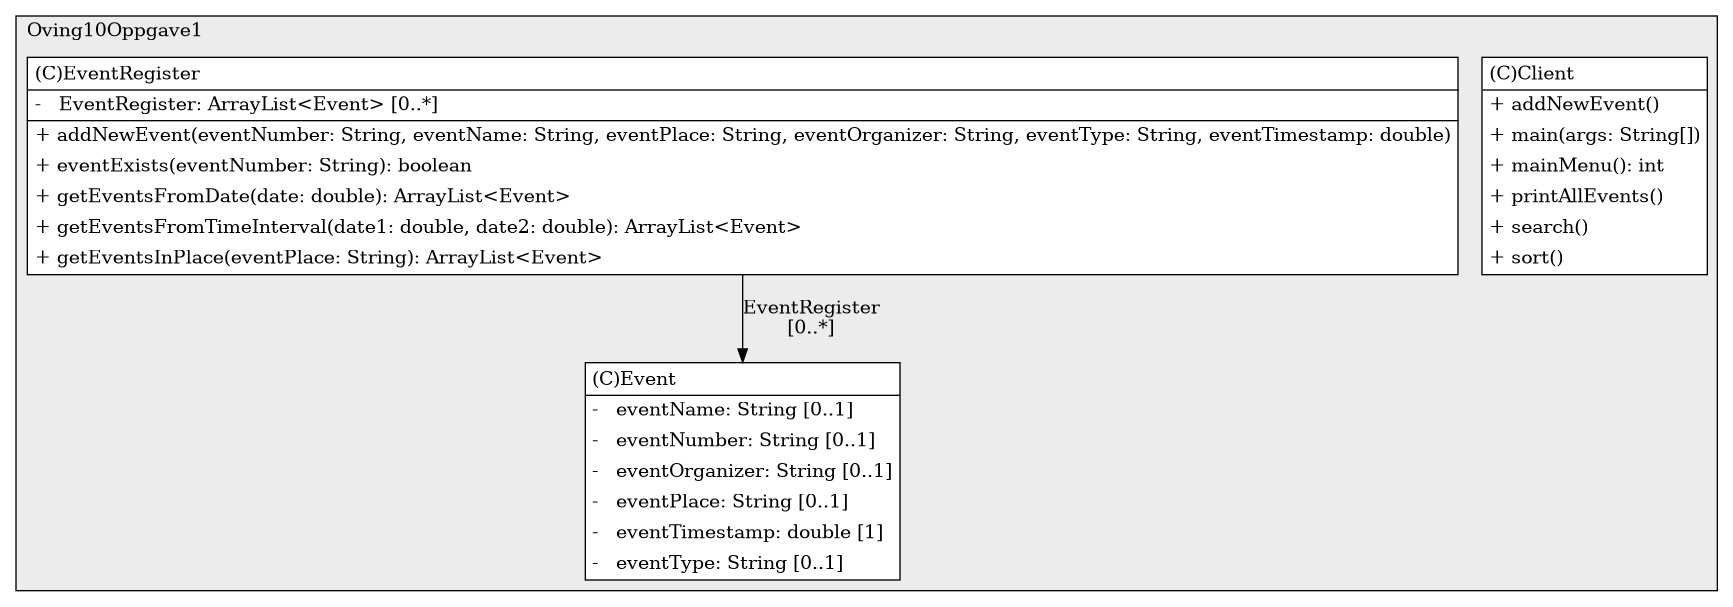 @startuml

/' diagram meta data start
config=StructureConfiguration;
{
  "projectClassification": {
    "searchMode": "OpenProject", // OpenProject, AllProjects
    "includedProjects": "",
    "pathEndKeywords": "*.impl",
    "isClientPath": "",
    "isClientName": "",
    "isTestPath": "",
    "isTestName": "",
    "isMappingPath": "",
    "isMappingName": "",
    "isDataAccessPath": "",
    "isDataAccessName": "",
    "isDataStructurePath": "",
    "isDataStructureName": "",
    "isInterfaceStructuresPath": "",
    "isInterfaceStructuresName": "",
    "isEntryPointPath": "",
    "isEntryPointName": "",
    "treatFinalFieldsAsMandatory": false
  },
  "graphRestriction": {
    "classPackageExcludeFilter": "",
    "classPackageIncludeFilter": "Oving10Oppgave1",
    "classNameExcludeFilter": "",
    "classNameIncludeFilter": "",
    "methodNameExcludeFilter": "",
    "methodNameIncludeFilter": "",
    "removeByInheritance": "", // inheritance/annotation based filtering is done in a second step
    "removeByAnnotation": "",
    "removeByClassPackage": "", // cleanup the graph after inheritance/annotation based filtering is done
    "removeByClassName": "",
    "cutMappings": false,
    "cutEnum": true,
    "cutTests": true,
    "cutClient": true,
    "cutDataAccess": true,
    "cutInterfaceStructures": true,
    "cutDataStructures": true,
    "cutGetterAndSetter": true,
    "cutConstructors": true
  },
  "graphTraversal": {
    "forwardDepth": 3,
    "backwardDepth": 3,
    "classPackageExcludeFilter": "",
    "classPackageIncludeFilter": "",
    "classNameExcludeFilter": "",
    "classNameIncludeFilter": "",
    "methodNameExcludeFilter": "",
    "methodNameIncludeFilter": "",
    "hideMappings": false,
    "hideDataStructures": false,
    "hidePrivateMethods": true,
    "hideInterfaceCalls": true, // indirection: implementation -> interface (is hidden) -> implementation
    "onlyShowApplicationEntryPoints": false, // root node is included
    "useMethodCallsForStructureDiagram": "ForwardOnly" // ForwardOnly, BothDirections, No
  },
  "details": {
    "aggregation": "GroupByClass", // ByClass, GroupByClass, None
    "showClassGenericTypes": true,
    "showMethods": true,
    "showMethodParameterNames": true,
    "showMethodParameterTypes": true,
    "showMethodReturnType": true,
    "showPackageLevels": 2,
    "showDetailedClassStructure": true
  },
  "rootClass": "Oving10Oppgave1.Client",
  "extensionCallbackMethod": "" // qualified.class.name#methodName - signature: public static String method(String)
}
diagram meta data end '/



digraph g {
    rankdir="TB"
    splines=polyline
    

'nodes 
subgraph cluster_1746515187 { 
   	label=Oving10Oppgave1
	labeljust=l
	fillcolor="#ececec"
	style=filled
   
   Client1746515187[
	label=<<TABLE BORDER="1" CELLBORDER="0" CELLPADDING="4" CELLSPACING="0">
<TR><TD ALIGN="LEFT" >(C)Client</TD></TR>
<HR/>
<TR><TD ALIGN="LEFT" >+ addNewEvent()</TD></TR>
<TR><TD ALIGN="LEFT" >+ main(args: String[])</TD></TR>
<TR><TD ALIGN="LEFT" >+ mainMenu(): int</TD></TR>
<TR><TD ALIGN="LEFT" >+ printAllEvents()</TD></TR>
<TR><TD ALIGN="LEFT" >+ search()</TD></TR>
<TR><TD ALIGN="LEFT" >+ sort()</TD></TR>
</TABLE>>
	style=filled
	margin=0
	shape=plaintext
	fillcolor="#FFFFFF"
];

Event1746515187[
	label=<<TABLE BORDER="1" CELLBORDER="0" CELLPADDING="4" CELLSPACING="0">
<TR><TD ALIGN="LEFT" >(C)Event</TD></TR>
<HR/>
<TR><TD ALIGN="LEFT" >-   eventName: String [0..1]</TD></TR>
<TR><TD ALIGN="LEFT" >-   eventNumber: String [0..1]</TD></TR>
<TR><TD ALIGN="LEFT" >-   eventOrganizer: String [0..1]</TD></TR>
<TR><TD ALIGN="LEFT" >-   eventPlace: String [0..1]</TD></TR>
<TR><TD ALIGN="LEFT" >-   eventTimestamp: double [1]</TD></TR>
<TR><TD ALIGN="LEFT" >-   eventType: String [0..1]</TD></TR>
</TABLE>>
	style=filled
	margin=0
	shape=plaintext
	fillcolor="#FFFFFF"
];

EventRegister1746515187[
	label=<<TABLE BORDER="1" CELLBORDER="0" CELLPADDING="4" CELLSPACING="0">
<TR><TD ALIGN="LEFT" >(C)EventRegister</TD></TR>
<HR/>
<TR><TD ALIGN="LEFT" >-   EventRegister: ArrayList&lt;Event&gt; [0..*]</TD></TR>
<HR/>
<TR><TD ALIGN="LEFT" >+ addNewEvent(eventNumber: String, eventName: String, eventPlace: String, eventOrganizer: String, eventType: String, eventTimestamp: double)</TD></TR>
<TR><TD ALIGN="LEFT" >+ eventExists(eventNumber: String): boolean</TD></TR>
<TR><TD ALIGN="LEFT" >+ getEventsFromDate(date: double): ArrayList&lt;Event&gt;</TD></TR>
<TR><TD ALIGN="LEFT" >+ getEventsFromTimeInterval(date1: double, date2: double): ArrayList&lt;Event&gt;</TD></TR>
<TR><TD ALIGN="LEFT" >+ getEventsInPlace(eventPlace: String): ArrayList&lt;Event&gt;</TD></TR>
</TABLE>>
	style=filled
	margin=0
	shape=plaintext
	fillcolor="#FFFFFF"
];
} 

'edges    
EventRegister1746515187 -> Event1746515187[label="EventRegister
[0..*]"];
    
}
@enduml